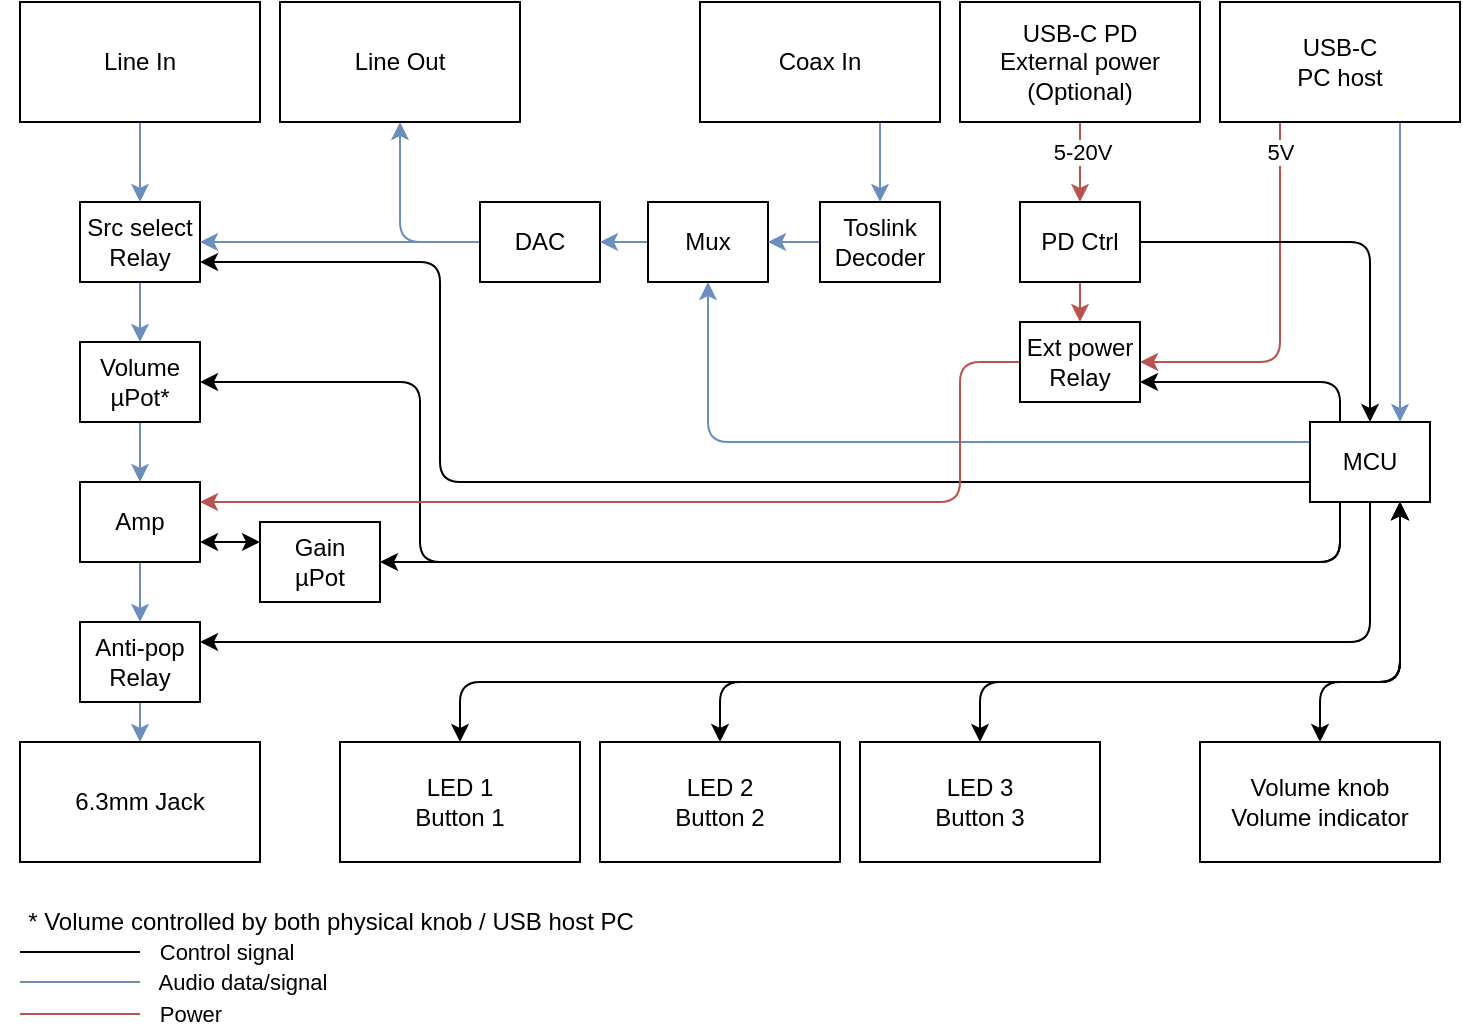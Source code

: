 <mxfile version="21.1.2" type="device">
  <diagram name="Page-1" id="n-3lD2H-Wkeag2W9W8b0">
    <mxGraphModel dx="909" dy="642" grid="1" gridSize="10" guides="1" tooltips="1" connect="1" arrows="1" fold="1" page="1" pageScale="1" pageWidth="827" pageHeight="1169" math="0" shadow="0">
      <root>
        <mxCell id="0" />
        <mxCell id="1" parent="0" />
        <mxCell id="EO7T-lwEUSpfjx_beom1-37" style="edgeStyle=orthogonalEdgeStyle;rounded=0;orthogonalLoop=1;jettySize=auto;html=1;exitX=0.5;exitY=1;exitDx=0;exitDy=0;entryX=0.5;entryY=0;entryDx=0;entryDy=0;fillColor=#dae8fc;strokeColor=#6c8ebf;" edge="1" parent="1" source="EO7T-lwEUSpfjx_beom1-1" target="EO7T-lwEUSpfjx_beom1-5">
          <mxGeometry relative="1" as="geometry" />
        </mxCell>
        <mxCell id="EO7T-lwEUSpfjx_beom1-1" value="Line In" style="rounded=0;whiteSpace=wrap;html=1;" vertex="1" parent="1">
          <mxGeometry x="40" y="100" width="120" height="60" as="geometry" />
        </mxCell>
        <mxCell id="EO7T-lwEUSpfjx_beom1-2" value="Line Out" style="rounded=0;whiteSpace=wrap;html=1;" vertex="1" parent="1">
          <mxGeometry x="170" y="100" width="120" height="60" as="geometry" />
        </mxCell>
        <mxCell id="EO7T-lwEUSpfjx_beom1-18" style="edgeStyle=orthogonalEdgeStyle;rounded=0;orthogonalLoop=1;jettySize=auto;html=1;exitX=0.75;exitY=1;exitDx=0;exitDy=0;entryX=0.75;entryY=0;entryDx=0;entryDy=0;fillColor=#dae8fc;strokeColor=#6c8ebf;" edge="1" parent="1" source="EO7T-lwEUSpfjx_beom1-3" target="EO7T-lwEUSpfjx_beom1-7">
          <mxGeometry relative="1" as="geometry" />
        </mxCell>
        <mxCell id="EO7T-lwEUSpfjx_beom1-21" style="edgeStyle=orthogonalEdgeStyle;rounded=1;orthogonalLoop=1;jettySize=auto;html=1;exitX=0.25;exitY=1;exitDx=0;exitDy=0;entryX=1;entryY=0.5;entryDx=0;entryDy=0;fillColor=#f8cecc;strokeColor=#b85450;" edge="1" parent="1" source="EO7T-lwEUSpfjx_beom1-3" target="EO7T-lwEUSpfjx_beom1-17">
          <mxGeometry relative="1" as="geometry" />
        </mxCell>
        <mxCell id="EO7T-lwEUSpfjx_beom1-48" value="5V" style="edgeLabel;html=1;align=center;verticalAlign=middle;resizable=0;points=[];" vertex="1" connectable="0" parent="EO7T-lwEUSpfjx_beom1-21">
          <mxGeometry x="-0.783" relative="1" as="geometry">
            <mxPoint y="-6" as="offset" />
          </mxGeometry>
        </mxCell>
        <mxCell id="EO7T-lwEUSpfjx_beom1-3" value="USB-C&lt;br&gt;PC host" style="rounded=0;whiteSpace=wrap;html=1;" vertex="1" parent="1">
          <mxGeometry x="640" y="100" width="120" height="60" as="geometry" />
        </mxCell>
        <mxCell id="EO7T-lwEUSpfjx_beom1-39" style="edgeStyle=orthogonalEdgeStyle;rounded=0;orthogonalLoop=1;jettySize=auto;html=1;exitX=0.5;exitY=1;exitDx=0;exitDy=0;entryX=0.5;entryY=0;entryDx=0;entryDy=0;fillColor=#dae8fc;strokeColor=#6c8ebf;" edge="1" parent="1" source="EO7T-lwEUSpfjx_beom1-4" target="EO7T-lwEUSpfjx_beom1-16">
          <mxGeometry relative="1" as="geometry" />
        </mxCell>
        <mxCell id="EO7T-lwEUSpfjx_beom1-4" value="Volume&lt;br&gt;µPot*" style="rounded=0;whiteSpace=wrap;html=1;" vertex="1" parent="1">
          <mxGeometry x="70" y="270" width="60" height="40" as="geometry" />
        </mxCell>
        <mxCell id="EO7T-lwEUSpfjx_beom1-38" style="edgeStyle=orthogonalEdgeStyle;rounded=0;orthogonalLoop=1;jettySize=auto;html=1;exitX=0.5;exitY=1;exitDx=0;exitDy=0;entryX=0.5;entryY=0;entryDx=0;entryDy=0;fillColor=#dae8fc;strokeColor=#6c8ebf;" edge="1" parent="1" source="EO7T-lwEUSpfjx_beom1-5" target="EO7T-lwEUSpfjx_beom1-4">
          <mxGeometry relative="1" as="geometry" />
        </mxCell>
        <mxCell id="EO7T-lwEUSpfjx_beom1-5" value="Src select&lt;br&gt;Relay" style="rounded=0;whiteSpace=wrap;html=1;" vertex="1" parent="1">
          <mxGeometry x="70" y="200" width="60" height="40" as="geometry" />
        </mxCell>
        <mxCell id="EO7T-lwEUSpfjx_beom1-41" style="edgeStyle=orthogonalEdgeStyle;rounded=0;orthogonalLoop=1;jettySize=auto;html=1;exitX=0.5;exitY=1;exitDx=0;exitDy=0;entryX=0.5;entryY=0;entryDx=0;entryDy=0;fillColor=#dae8fc;strokeColor=#6c8ebf;" edge="1" parent="1" source="EO7T-lwEUSpfjx_beom1-6" target="EO7T-lwEUSpfjx_beom1-9">
          <mxGeometry relative="1" as="geometry" />
        </mxCell>
        <mxCell id="EO7T-lwEUSpfjx_beom1-6" value="Anti-pop&lt;br&gt;Relay" style="rounded=0;whiteSpace=wrap;html=1;" vertex="1" parent="1">
          <mxGeometry x="70" y="410" width="60" height="40" as="geometry" />
        </mxCell>
        <mxCell id="EO7T-lwEUSpfjx_beom1-28" style="edgeStyle=orthogonalEdgeStyle;rounded=1;orthogonalLoop=1;jettySize=auto;html=1;exitX=0.25;exitY=0;exitDx=0;exitDy=0;entryX=1;entryY=0.75;entryDx=0;entryDy=0;" edge="1" parent="1" source="EO7T-lwEUSpfjx_beom1-7" target="EO7T-lwEUSpfjx_beom1-17">
          <mxGeometry relative="1" as="geometry" />
        </mxCell>
        <mxCell id="EO7T-lwEUSpfjx_beom1-32" style="edgeStyle=orthogonalEdgeStyle;rounded=1;orthogonalLoop=1;jettySize=auto;html=1;exitX=0;exitY=0.25;exitDx=0;exitDy=0;fillColor=#dae8fc;strokeColor=#6c8ebf;entryX=0.5;entryY=1;entryDx=0;entryDy=0;" edge="1" parent="1" source="EO7T-lwEUSpfjx_beom1-7" target="EO7T-lwEUSpfjx_beom1-53">
          <mxGeometry relative="1" as="geometry">
            <mxPoint x="450" y="220" as="targetPoint" />
            <Array as="points">
              <mxPoint x="384" y="320" />
            </Array>
          </mxGeometry>
        </mxCell>
        <mxCell id="EO7T-lwEUSpfjx_beom1-34" style="edgeStyle=orthogonalEdgeStyle;rounded=1;orthogonalLoop=1;jettySize=auto;html=1;exitX=0;exitY=0.75;exitDx=0;exitDy=0;entryX=1;entryY=0.75;entryDx=0;entryDy=0;" edge="1" parent="1" source="EO7T-lwEUSpfjx_beom1-7" target="EO7T-lwEUSpfjx_beom1-5">
          <mxGeometry relative="1" as="geometry">
            <Array as="points">
              <mxPoint x="250" y="340" />
              <mxPoint x="250" y="230" />
            </Array>
          </mxGeometry>
        </mxCell>
        <mxCell id="EO7T-lwEUSpfjx_beom1-35" style="edgeStyle=orthogonalEdgeStyle;rounded=1;orthogonalLoop=1;jettySize=auto;html=1;exitX=0.25;exitY=1;exitDx=0;exitDy=0;entryX=1;entryY=0.5;entryDx=0;entryDy=0;" edge="1" parent="1" source="EO7T-lwEUSpfjx_beom1-7" target="EO7T-lwEUSpfjx_beom1-4">
          <mxGeometry relative="1" as="geometry">
            <Array as="points">
              <mxPoint x="700" y="380" />
              <mxPoint x="240" y="380" />
              <mxPoint x="240" y="290" />
            </Array>
          </mxGeometry>
        </mxCell>
        <mxCell id="EO7T-lwEUSpfjx_beom1-36" style="edgeStyle=orthogonalEdgeStyle;rounded=1;orthogonalLoop=1;jettySize=auto;html=1;exitX=0.5;exitY=1;exitDx=0;exitDy=0;entryX=1;entryY=0.25;entryDx=0;entryDy=0;" edge="1" parent="1" source="EO7T-lwEUSpfjx_beom1-7" target="EO7T-lwEUSpfjx_beom1-6">
          <mxGeometry relative="1" as="geometry" />
        </mxCell>
        <mxCell id="EO7T-lwEUSpfjx_beom1-51" style="edgeStyle=orthogonalEdgeStyle;orthogonalLoop=1;jettySize=auto;html=1;exitX=0.25;exitY=1;exitDx=0;exitDy=0;entryX=1;entryY=0.5;entryDx=0;entryDy=0;rounded=1;" edge="1" parent="1" source="EO7T-lwEUSpfjx_beom1-7" target="EO7T-lwEUSpfjx_beom1-50">
          <mxGeometry relative="1" as="geometry" />
        </mxCell>
        <mxCell id="EO7T-lwEUSpfjx_beom1-7" value="MCU" style="rounded=0;whiteSpace=wrap;html=1;" vertex="1" parent="1">
          <mxGeometry x="685" y="310" width="60" height="40" as="geometry" />
        </mxCell>
        <mxCell id="EO7T-lwEUSpfjx_beom1-26" style="edgeStyle=orthogonalEdgeStyle;rounded=1;orthogonalLoop=1;jettySize=auto;html=1;exitX=0;exitY=0.5;exitDx=0;exitDy=0;entryX=1;entryY=0.5;entryDx=0;entryDy=0;fillColor=#dae8fc;strokeColor=#6c8ebf;" edge="1" parent="1" source="EO7T-lwEUSpfjx_beom1-8" target="EO7T-lwEUSpfjx_beom1-5">
          <mxGeometry relative="1" as="geometry" />
        </mxCell>
        <mxCell id="EO7T-lwEUSpfjx_beom1-27" style="edgeStyle=orthogonalEdgeStyle;rounded=1;orthogonalLoop=1;jettySize=auto;html=1;exitX=0;exitY=0.5;exitDx=0;exitDy=0;entryX=0.5;entryY=1;entryDx=0;entryDy=0;fillColor=#dae8fc;strokeColor=#6c8ebf;" edge="1" parent="1" source="EO7T-lwEUSpfjx_beom1-8" target="EO7T-lwEUSpfjx_beom1-2">
          <mxGeometry relative="1" as="geometry" />
        </mxCell>
        <mxCell id="EO7T-lwEUSpfjx_beom1-8" value="DAC" style="rounded=0;whiteSpace=wrap;html=1;" vertex="1" parent="1">
          <mxGeometry x="270" y="200" width="60" height="40" as="geometry" />
        </mxCell>
        <mxCell id="EO7T-lwEUSpfjx_beom1-9" value="6.3mm Jack" style="rounded=0;whiteSpace=wrap;html=1;" vertex="1" parent="1">
          <mxGeometry x="40" y="470" width="120" height="60" as="geometry" />
        </mxCell>
        <mxCell id="EO7T-lwEUSpfjx_beom1-22" style="edgeStyle=orthogonalEdgeStyle;rounded=1;orthogonalLoop=1;jettySize=auto;html=1;exitX=0.5;exitY=0;exitDx=0;exitDy=0;entryX=0.75;entryY=1;entryDx=0;entryDy=0;startArrow=classic;startFill=1;" edge="1" parent="1" source="EO7T-lwEUSpfjx_beom1-10" target="EO7T-lwEUSpfjx_beom1-7">
          <mxGeometry relative="1" as="geometry">
            <Array as="points">
              <mxPoint x="690" y="440" />
              <mxPoint x="730" y="440" />
            </Array>
          </mxGeometry>
        </mxCell>
        <mxCell id="EO7T-lwEUSpfjx_beom1-10" value="Volume knob&lt;br&gt;Volume indicator" style="rounded=0;whiteSpace=wrap;html=1;" vertex="1" parent="1">
          <mxGeometry x="630" y="470" width="120" height="60" as="geometry" />
        </mxCell>
        <mxCell id="EO7T-lwEUSpfjx_beom1-25" style="edgeStyle=orthogonalEdgeStyle;rounded=1;orthogonalLoop=1;jettySize=auto;html=1;exitX=0.5;exitY=0;exitDx=0;exitDy=0;entryX=0.75;entryY=1;entryDx=0;entryDy=0;startArrow=classic;startFill=1;" edge="1" parent="1" source="EO7T-lwEUSpfjx_beom1-11" target="EO7T-lwEUSpfjx_beom1-7">
          <mxGeometry relative="1" as="geometry">
            <mxPoint x="700" y="360" as="targetPoint" />
            <Array as="points">
              <mxPoint x="260" y="440" />
              <mxPoint x="730" y="440" />
            </Array>
          </mxGeometry>
        </mxCell>
        <mxCell id="EO7T-lwEUSpfjx_beom1-11" value="LED 1&lt;br&gt;Button 1" style="rounded=0;whiteSpace=wrap;html=1;" vertex="1" parent="1">
          <mxGeometry x="200" y="470" width="120" height="60" as="geometry" />
        </mxCell>
        <mxCell id="EO7T-lwEUSpfjx_beom1-24" style="edgeStyle=orthogonalEdgeStyle;rounded=1;orthogonalLoop=1;jettySize=auto;html=1;exitX=0.5;exitY=0;exitDx=0;exitDy=0;startArrow=classic;startFill=1;" edge="1" parent="1" source="EO7T-lwEUSpfjx_beom1-12">
          <mxGeometry relative="1" as="geometry">
            <mxPoint x="730" y="350" as="targetPoint" />
            <Array as="points">
              <mxPoint x="390" y="440" />
              <mxPoint x="730" y="440" />
            </Array>
          </mxGeometry>
        </mxCell>
        <mxCell id="EO7T-lwEUSpfjx_beom1-12" value="LED 2&lt;br&gt;Button 2" style="rounded=0;whiteSpace=wrap;html=1;" vertex="1" parent="1">
          <mxGeometry x="330" y="470" width="120" height="60" as="geometry" />
        </mxCell>
        <mxCell id="EO7T-lwEUSpfjx_beom1-23" style="edgeStyle=orthogonalEdgeStyle;rounded=1;orthogonalLoop=1;jettySize=auto;html=1;exitX=0.5;exitY=0;exitDx=0;exitDy=0;entryX=0.75;entryY=1;entryDx=0;entryDy=0;startArrow=classic;startFill=1;" edge="1" parent="1" source="EO7T-lwEUSpfjx_beom1-13" target="EO7T-lwEUSpfjx_beom1-7">
          <mxGeometry relative="1" as="geometry">
            <Array as="points">
              <mxPoint x="520" y="440" />
              <mxPoint x="730" y="440" />
            </Array>
          </mxGeometry>
        </mxCell>
        <mxCell id="EO7T-lwEUSpfjx_beom1-13" value="LED 3&lt;br&gt;Button 3" style="rounded=0;whiteSpace=wrap;html=1;" vertex="1" parent="1">
          <mxGeometry x="460" y="470" width="120" height="60" as="geometry" />
        </mxCell>
        <mxCell id="EO7T-lwEUSpfjx_beom1-19" style="edgeStyle=orthogonalEdgeStyle;rounded=0;orthogonalLoop=1;jettySize=auto;html=1;exitX=0.5;exitY=1;exitDx=0;exitDy=0;entryX=0.5;entryY=0;entryDx=0;entryDy=0;fillColor=#f8cecc;strokeColor=#b85450;" edge="1" parent="1" source="EO7T-lwEUSpfjx_beom1-14" target="EO7T-lwEUSpfjx_beom1-15">
          <mxGeometry relative="1" as="geometry" />
        </mxCell>
        <mxCell id="EO7T-lwEUSpfjx_beom1-61" value="5-20V" style="edgeLabel;html=1;align=center;verticalAlign=middle;resizable=0;points=[];" vertex="1" connectable="0" parent="EO7T-lwEUSpfjx_beom1-19">
          <mxGeometry x="-0.243" y="1" relative="1" as="geometry">
            <mxPoint as="offset" />
          </mxGeometry>
        </mxCell>
        <mxCell id="EO7T-lwEUSpfjx_beom1-14" value="USB-C PD&lt;br&gt;External power&lt;br&gt;(Optional)" style="rounded=0;whiteSpace=wrap;html=1;" vertex="1" parent="1">
          <mxGeometry x="510" y="100" width="120" height="60" as="geometry" />
        </mxCell>
        <mxCell id="EO7T-lwEUSpfjx_beom1-20" style="edgeStyle=orthogonalEdgeStyle;rounded=0;orthogonalLoop=1;jettySize=auto;html=1;exitX=0.5;exitY=1;exitDx=0;exitDy=0;entryX=0.5;entryY=0;entryDx=0;entryDy=0;fillColor=#f8cecc;strokeColor=#b85450;" edge="1" parent="1" source="EO7T-lwEUSpfjx_beom1-15" target="EO7T-lwEUSpfjx_beom1-17">
          <mxGeometry relative="1" as="geometry" />
        </mxCell>
        <mxCell id="EO7T-lwEUSpfjx_beom1-30" style="edgeStyle=orthogonalEdgeStyle;rounded=1;orthogonalLoop=1;jettySize=auto;html=1;exitX=1;exitY=0.5;exitDx=0;exitDy=0;entryX=0.5;entryY=0;entryDx=0;entryDy=0;" edge="1" parent="1" source="EO7T-lwEUSpfjx_beom1-15" target="EO7T-lwEUSpfjx_beom1-7">
          <mxGeometry relative="1" as="geometry" />
        </mxCell>
        <mxCell id="EO7T-lwEUSpfjx_beom1-15" value="PD Ctrl" style="rounded=0;whiteSpace=wrap;html=1;" vertex="1" parent="1">
          <mxGeometry x="540" y="200" width="60" height="40" as="geometry" />
        </mxCell>
        <mxCell id="EO7T-lwEUSpfjx_beom1-40" style="edgeStyle=orthogonalEdgeStyle;rounded=0;orthogonalLoop=1;jettySize=auto;html=1;exitX=0.5;exitY=1;exitDx=0;exitDy=0;entryX=0.5;entryY=0;entryDx=0;entryDy=0;fillColor=#dae8fc;strokeColor=#6c8ebf;" edge="1" parent="1" source="EO7T-lwEUSpfjx_beom1-16" target="EO7T-lwEUSpfjx_beom1-6">
          <mxGeometry relative="1" as="geometry" />
        </mxCell>
        <mxCell id="EO7T-lwEUSpfjx_beom1-16" value="Amp" style="rounded=0;whiteSpace=wrap;html=1;" vertex="1" parent="1">
          <mxGeometry x="70" y="340" width="60" height="40" as="geometry" />
        </mxCell>
        <mxCell id="EO7T-lwEUSpfjx_beom1-33" style="edgeStyle=orthogonalEdgeStyle;rounded=1;orthogonalLoop=1;jettySize=auto;html=1;exitX=0;exitY=0.5;exitDx=0;exitDy=0;entryX=1;entryY=0.25;entryDx=0;entryDy=0;fillColor=#f8cecc;strokeColor=#b85450;" edge="1" parent="1" source="EO7T-lwEUSpfjx_beom1-17" target="EO7T-lwEUSpfjx_beom1-16">
          <mxGeometry relative="1" as="geometry">
            <Array as="points">
              <mxPoint x="510" y="280" />
              <mxPoint x="510" y="350" />
            </Array>
          </mxGeometry>
        </mxCell>
        <mxCell id="EO7T-lwEUSpfjx_beom1-17" value="Ext power&lt;br&gt;Relay" style="rounded=0;whiteSpace=wrap;html=1;" vertex="1" parent="1">
          <mxGeometry x="540" y="260" width="60" height="40" as="geometry" />
        </mxCell>
        <mxCell id="EO7T-lwEUSpfjx_beom1-44" value="" style="endArrow=none;html=1;rounded=0;fillColor=#dae8fc;strokeColor=#6c8ebf;" edge="1" parent="1">
          <mxGeometry width="50" height="50" relative="1" as="geometry">
            <mxPoint x="40" y="590" as="sourcePoint" />
            <mxPoint x="100" y="590" as="targetPoint" />
          </mxGeometry>
        </mxCell>
        <mxCell id="EO7T-lwEUSpfjx_beom1-45" value="Audio data/signal" style="edgeLabel;html=1;align=center;verticalAlign=middle;resizable=0;points=[];" vertex="1" connectable="0" parent="EO7T-lwEUSpfjx_beom1-44">
          <mxGeometry x="-0.403" y="-2" relative="1" as="geometry">
            <mxPoint x="93" y="-2" as="offset" />
          </mxGeometry>
        </mxCell>
        <mxCell id="EO7T-lwEUSpfjx_beom1-46" value="" style="endArrow=none;html=1;rounded=0;fillColor=#f8cecc;strokeColor=#b85450;" edge="1" parent="1">
          <mxGeometry width="50" height="50" relative="1" as="geometry">
            <mxPoint x="40" y="606" as="sourcePoint" />
            <mxPoint x="100" y="606" as="targetPoint" />
          </mxGeometry>
        </mxCell>
        <mxCell id="EO7T-lwEUSpfjx_beom1-47" value="Power" style="edgeLabel;html=1;align=center;verticalAlign=middle;resizable=0;points=[];" vertex="1" connectable="0" parent="EO7T-lwEUSpfjx_beom1-46">
          <mxGeometry x="-0.403" y="-2" relative="1" as="geometry">
            <mxPoint x="67" y="-2" as="offset" />
          </mxGeometry>
        </mxCell>
        <mxCell id="EO7T-lwEUSpfjx_beom1-49" value="* Volume controlled by both physical knob / USB host PC" style="text;html=1;align=center;verticalAlign=middle;resizable=0;points=[];autosize=1;strokeColor=none;fillColor=none;" vertex="1" parent="1">
          <mxGeometry x="30" y="545" width="330" height="30" as="geometry" />
        </mxCell>
        <mxCell id="EO7T-lwEUSpfjx_beom1-50" value="Gain&lt;br&gt;µPot" style="rounded=0;whiteSpace=wrap;html=1;" vertex="1" parent="1">
          <mxGeometry x="160" y="360" width="60" height="40" as="geometry" />
        </mxCell>
        <mxCell id="EO7T-lwEUSpfjx_beom1-52" value="" style="endArrow=classic;startArrow=classic;html=1;rounded=0;exitX=1;exitY=0.75;exitDx=0;exitDy=0;entryX=0;entryY=0.25;entryDx=0;entryDy=0;" edge="1" parent="1" source="EO7T-lwEUSpfjx_beom1-16" target="EO7T-lwEUSpfjx_beom1-50">
          <mxGeometry width="50" height="50" relative="1" as="geometry">
            <mxPoint x="330" y="370" as="sourcePoint" />
            <mxPoint x="380" y="320" as="targetPoint" />
          </mxGeometry>
        </mxCell>
        <mxCell id="EO7T-lwEUSpfjx_beom1-56" style="edgeStyle=orthogonalEdgeStyle;rounded=0;orthogonalLoop=1;jettySize=auto;html=1;exitX=0;exitY=0.5;exitDx=0;exitDy=0;entryX=1;entryY=0.5;entryDx=0;entryDy=0;fillColor=#dae8fc;strokeColor=#6c8ebf;" edge="1" parent="1" source="EO7T-lwEUSpfjx_beom1-53" target="EO7T-lwEUSpfjx_beom1-8">
          <mxGeometry relative="1" as="geometry" />
        </mxCell>
        <mxCell id="EO7T-lwEUSpfjx_beom1-53" value="Mux" style="rounded=0;whiteSpace=wrap;html=1;" vertex="1" parent="1">
          <mxGeometry x="354" y="200" width="60" height="40" as="geometry" />
        </mxCell>
        <mxCell id="EO7T-lwEUSpfjx_beom1-57" style="edgeStyle=orthogonalEdgeStyle;rounded=0;orthogonalLoop=1;jettySize=auto;html=1;exitX=0;exitY=0.5;exitDx=0;exitDy=0;entryX=1;entryY=0.5;entryDx=0;entryDy=0;fillColor=#dae8fc;strokeColor=#6c8ebf;" edge="1" parent="1" source="EO7T-lwEUSpfjx_beom1-54" target="EO7T-lwEUSpfjx_beom1-53">
          <mxGeometry relative="1" as="geometry" />
        </mxCell>
        <mxCell id="EO7T-lwEUSpfjx_beom1-54" value="Toslink&lt;br&gt;Decoder" style="rounded=0;whiteSpace=wrap;html=1;" vertex="1" parent="1">
          <mxGeometry x="440" y="200" width="60" height="40" as="geometry" />
        </mxCell>
        <mxCell id="EO7T-lwEUSpfjx_beom1-58" style="edgeStyle=orthogonalEdgeStyle;rounded=0;orthogonalLoop=1;jettySize=auto;html=1;exitX=0.75;exitY=1;exitDx=0;exitDy=0;entryX=0.5;entryY=0;entryDx=0;entryDy=0;fillColor=#dae8fc;strokeColor=#6c8ebf;" edge="1" parent="1" source="EO7T-lwEUSpfjx_beom1-55" target="EO7T-lwEUSpfjx_beom1-54">
          <mxGeometry relative="1" as="geometry" />
        </mxCell>
        <mxCell id="EO7T-lwEUSpfjx_beom1-55" value="Coax In" style="rounded=0;whiteSpace=wrap;html=1;" vertex="1" parent="1">
          <mxGeometry x="380" y="100" width="120" height="60" as="geometry" />
        </mxCell>
        <mxCell id="EO7T-lwEUSpfjx_beom1-59" value="" style="endArrow=none;html=1;rounded=0;fillColor=#dae8fc;strokeColor=#000000;" edge="1" parent="1">
          <mxGeometry width="50" height="50" relative="1" as="geometry">
            <mxPoint x="40" y="575" as="sourcePoint" />
            <mxPoint x="100" y="575" as="targetPoint" />
          </mxGeometry>
        </mxCell>
        <mxCell id="EO7T-lwEUSpfjx_beom1-60" value="Control signal" style="edgeLabel;html=1;align=center;verticalAlign=middle;resizable=0;points=[];" vertex="1" connectable="0" parent="EO7T-lwEUSpfjx_beom1-59">
          <mxGeometry x="-0.403" y="-2" relative="1" as="geometry">
            <mxPoint x="85" y="-2" as="offset" />
          </mxGeometry>
        </mxCell>
      </root>
    </mxGraphModel>
  </diagram>
</mxfile>
